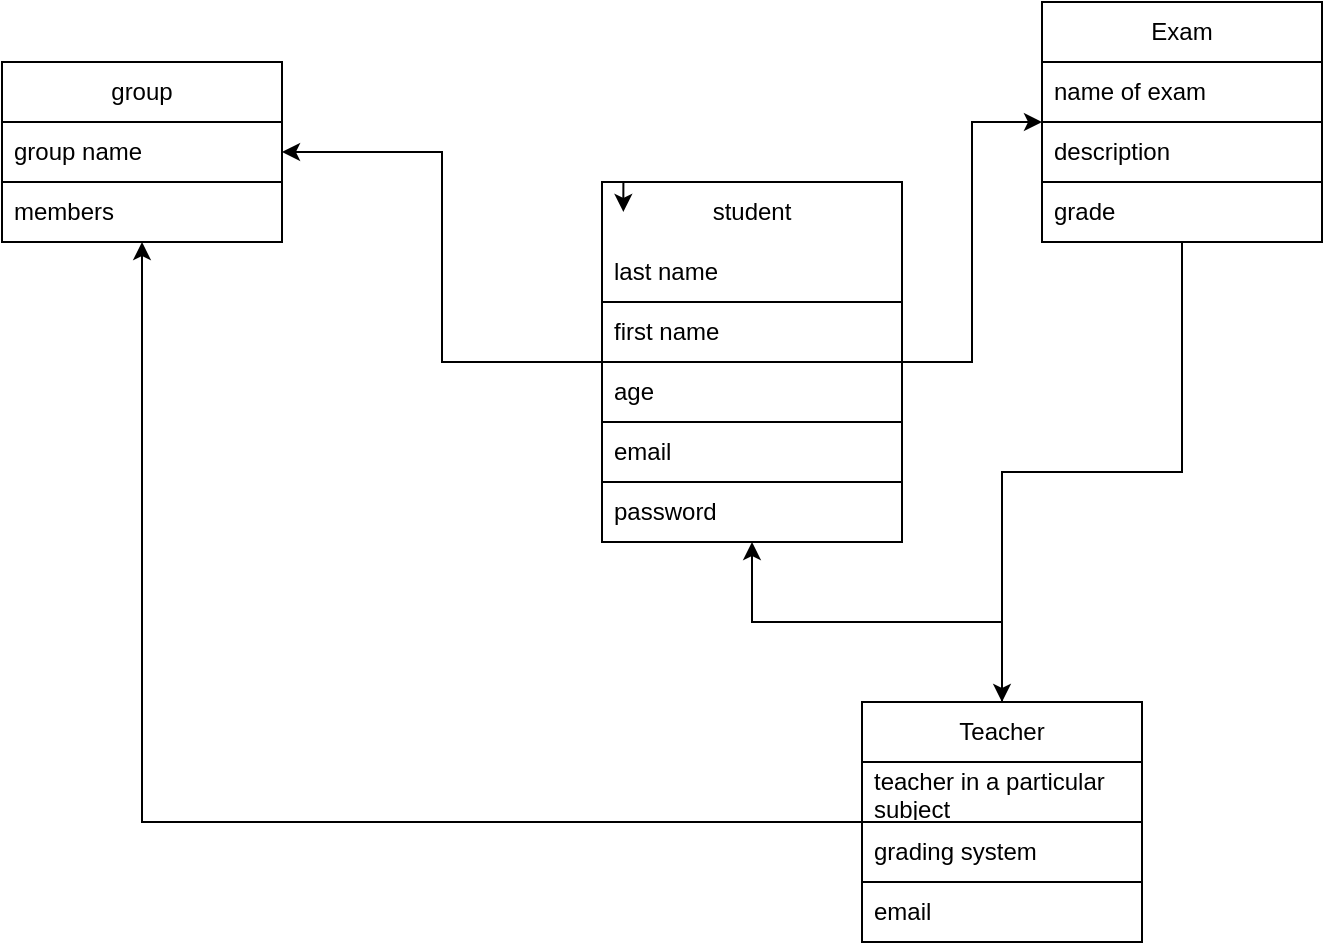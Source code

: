 <mxfile version="25.0.1">
  <diagram name="Страница — 1" id="pFxrQT-HMOXfp6u7-clN">
    <mxGraphModel dx="1002" dy="561" grid="1" gridSize="10" guides="1" tooltips="1" connect="1" arrows="1" fold="1" page="1" pageScale="1" pageWidth="827" pageHeight="1169" math="0" shadow="0">
      <root>
        <mxCell id="0" />
        <mxCell id="1" parent="0" />
        <mxCell id="aVLTqayFsirry-biDsSR-23" style="edgeStyle=orthogonalEdgeStyle;rounded=0;orthogonalLoop=1;jettySize=auto;html=1;" edge="1" parent="1" source="aVLTqayFsirry-biDsSR-2" target="aVLTqayFsirry-biDsSR-18">
          <mxGeometry relative="1" as="geometry" />
        </mxCell>
        <mxCell id="aVLTqayFsirry-biDsSR-28" style="edgeStyle=orthogonalEdgeStyle;rounded=0;orthogonalLoop=1;jettySize=auto;html=1;" edge="1" parent="1" source="aVLTqayFsirry-biDsSR-2" target="aVLTqayFsirry-biDsSR-24">
          <mxGeometry relative="1" as="geometry" />
        </mxCell>
        <mxCell id="aVLTqayFsirry-biDsSR-2" value="student" style="swimlane;fontStyle=0;childLayout=stackLayout;horizontal=1;startSize=30;horizontalStack=0;resizeParent=1;resizeParentMax=0;resizeLast=0;collapsible=1;marginBottom=0;whiteSpace=wrap;html=1;glass=0;rounded=0;swimlaneLine=0;shadow=0;" vertex="1" parent="1">
          <mxGeometry x="350" y="200" width="150" height="180" as="geometry">
            <mxRectangle x="340" y="170" width="80" height="30" as="alternateBounds" />
          </mxGeometry>
        </mxCell>
        <mxCell id="aVLTqayFsirry-biDsSR-3" value="last name" style="text;strokeColor=none;fillColor=none;align=left;verticalAlign=middle;spacingLeft=4;spacingRight=4;overflow=hidden;points=[[0,0.5],[1,0.5]];portConstraint=eastwest;rotatable=0;whiteSpace=wrap;html=1;" vertex="1" parent="aVLTqayFsirry-biDsSR-2">
          <mxGeometry y="30" width="150" height="30" as="geometry" />
        </mxCell>
        <mxCell id="aVLTqayFsirry-biDsSR-4" value="first name" style="text;strokeColor=default;fillColor=none;align=left;verticalAlign=middle;spacingLeft=4;spacingRight=4;overflow=hidden;points=[[0,0.5],[1,0.5]];portConstraint=eastwest;rotatable=0;whiteSpace=wrap;html=1;" vertex="1" parent="aVLTqayFsirry-biDsSR-2">
          <mxGeometry y="60" width="150" height="30" as="geometry" />
        </mxCell>
        <mxCell id="aVLTqayFsirry-biDsSR-16" value="age" style="text;strokeColor=none;fillColor=none;align=left;verticalAlign=middle;spacingLeft=4;spacingRight=4;overflow=hidden;points=[[0,0.5],[1,0.5]];portConstraint=eastwest;rotatable=0;whiteSpace=wrap;html=1;" vertex="1" parent="aVLTqayFsirry-biDsSR-2">
          <mxGeometry y="90" width="150" height="30" as="geometry" />
        </mxCell>
        <mxCell id="aVLTqayFsirry-biDsSR-17" value="email" style="text;strokeColor=default;fillColor=none;align=left;verticalAlign=middle;spacingLeft=4;spacingRight=4;overflow=hidden;points=[[0,0.5],[1,0.5]];portConstraint=eastwest;rotatable=0;whiteSpace=wrap;html=1;" vertex="1" parent="aVLTqayFsirry-biDsSR-2">
          <mxGeometry y="120" width="150" height="30" as="geometry" />
        </mxCell>
        <mxCell id="aVLTqayFsirry-biDsSR-5" value="password" style="text;strokeColor=none;fillColor=none;align=left;verticalAlign=middle;spacingLeft=4;spacingRight=4;overflow=hidden;points=[[0,0.5],[1,0.5]];portConstraint=eastwest;rotatable=0;whiteSpace=wrap;html=1;" vertex="1" parent="aVLTqayFsirry-biDsSR-2">
          <mxGeometry y="150" width="150" height="30" as="geometry" />
        </mxCell>
        <mxCell id="aVLTqayFsirry-biDsSR-10" style="edgeStyle=orthogonalEdgeStyle;rounded=0;orthogonalLoop=1;jettySize=auto;html=1;exitX=0;exitY=0;exitDx=0;exitDy=0;entryX=0.071;entryY=0.083;entryDx=0;entryDy=0;entryPerimeter=0;" edge="1" parent="1" source="aVLTqayFsirry-biDsSR-2" target="aVLTqayFsirry-biDsSR-2">
          <mxGeometry relative="1" as="geometry" />
        </mxCell>
        <mxCell id="aVLTqayFsirry-biDsSR-33" style="edgeStyle=orthogonalEdgeStyle;rounded=0;orthogonalLoop=1;jettySize=auto;html=1;" edge="1" parent="1" source="aVLTqayFsirry-biDsSR-18" target="aVLTqayFsirry-biDsSR-29">
          <mxGeometry relative="1" as="geometry" />
        </mxCell>
        <mxCell id="aVLTqayFsirry-biDsSR-18" value="Exam" style="swimlane;fontStyle=0;childLayout=stackLayout;horizontal=1;startSize=30;horizontalStack=0;resizeParent=1;resizeParentMax=0;resizeLast=0;collapsible=1;marginBottom=0;whiteSpace=wrap;html=1;" vertex="1" parent="1">
          <mxGeometry x="570" y="110" width="140" height="120" as="geometry" />
        </mxCell>
        <mxCell id="aVLTqayFsirry-biDsSR-19" value="name of exam" style="text;strokeColor=none;fillColor=none;align=left;verticalAlign=middle;spacingLeft=4;spacingRight=4;overflow=hidden;points=[[0,0.5],[1,0.5]];portConstraint=eastwest;rotatable=0;whiteSpace=wrap;html=1;" vertex="1" parent="aVLTqayFsirry-biDsSR-18">
          <mxGeometry y="30" width="140" height="30" as="geometry" />
        </mxCell>
        <mxCell id="aVLTqayFsirry-biDsSR-20" value="description" style="text;strokeColor=default;fillColor=none;align=left;verticalAlign=middle;spacingLeft=4;spacingRight=4;overflow=hidden;points=[[0,0.5],[1,0.5]];portConstraint=eastwest;rotatable=0;whiteSpace=wrap;html=1;" vertex="1" parent="aVLTqayFsirry-biDsSR-18">
          <mxGeometry y="60" width="140" height="30" as="geometry" />
        </mxCell>
        <mxCell id="aVLTqayFsirry-biDsSR-21" value="grade" style="text;strokeColor=none;fillColor=none;align=left;verticalAlign=middle;spacingLeft=4;spacingRight=4;overflow=hidden;points=[[0,0.5],[1,0.5]];portConstraint=eastwest;rotatable=0;whiteSpace=wrap;html=1;" vertex="1" parent="aVLTqayFsirry-biDsSR-18">
          <mxGeometry y="90" width="140" height="30" as="geometry" />
        </mxCell>
        <mxCell id="aVLTqayFsirry-biDsSR-24" value="group" style="swimlane;fontStyle=0;childLayout=stackLayout;horizontal=1;startSize=30;horizontalStack=0;resizeParent=1;resizeParentMax=0;resizeLast=0;collapsible=1;marginBottom=0;whiteSpace=wrap;html=1;" vertex="1" parent="1">
          <mxGeometry x="50" y="140" width="140" height="90" as="geometry" />
        </mxCell>
        <mxCell id="aVLTqayFsirry-biDsSR-25" value="group name" style="text;strokeColor=none;fillColor=none;align=left;verticalAlign=middle;spacingLeft=4;spacingRight=4;overflow=hidden;points=[[0,0.5],[1,0.5]];portConstraint=eastwest;rotatable=0;whiteSpace=wrap;html=1;" vertex="1" parent="aVLTqayFsirry-biDsSR-24">
          <mxGeometry y="30" width="140" height="30" as="geometry" />
        </mxCell>
        <mxCell id="aVLTqayFsirry-biDsSR-26" value="members" style="text;strokeColor=default;fillColor=none;align=left;verticalAlign=middle;spacingLeft=4;spacingRight=4;overflow=hidden;points=[[0,0.5],[1,0.5]];portConstraint=eastwest;rotatable=0;whiteSpace=wrap;html=1;" vertex="1" parent="aVLTqayFsirry-biDsSR-24">
          <mxGeometry y="60" width="140" height="30" as="geometry" />
        </mxCell>
        <mxCell id="aVLTqayFsirry-biDsSR-34" style="edgeStyle=orthogonalEdgeStyle;rounded=0;orthogonalLoop=1;jettySize=auto;html=1;" edge="1" parent="1" source="aVLTqayFsirry-biDsSR-29" target="aVLTqayFsirry-biDsSR-2">
          <mxGeometry relative="1" as="geometry" />
        </mxCell>
        <mxCell id="aVLTqayFsirry-biDsSR-35" style="edgeStyle=orthogonalEdgeStyle;rounded=0;orthogonalLoop=1;jettySize=auto;html=1;" edge="1" parent="1" source="aVLTqayFsirry-biDsSR-29" target="aVLTqayFsirry-biDsSR-24">
          <mxGeometry relative="1" as="geometry" />
        </mxCell>
        <mxCell id="aVLTqayFsirry-biDsSR-29" value="Teacher" style="swimlane;fontStyle=0;childLayout=stackLayout;horizontal=1;startSize=30;horizontalStack=0;resizeParent=1;resizeParentMax=0;resizeLast=0;collapsible=1;marginBottom=0;whiteSpace=wrap;html=1;strokeWidth=1;" vertex="1" parent="1">
          <mxGeometry x="480" y="460" width="140" height="120" as="geometry" />
        </mxCell>
        <mxCell id="aVLTqayFsirry-biDsSR-30" value="teacher in a particular subject" style="text;strokeColor=default;fillColor=none;align=left;verticalAlign=middle;spacingLeft=4;spacingRight=4;overflow=hidden;points=[[0,0.5],[1,0.5]];portConstraint=eastwest;rotatable=0;whiteSpace=wrap;html=1;" vertex="1" parent="aVLTqayFsirry-biDsSR-29">
          <mxGeometry y="30" width="140" height="30" as="geometry" />
        </mxCell>
        <mxCell id="aVLTqayFsirry-biDsSR-31" value="grading system" style="text;strokeColor=default;fillColor=none;align=left;verticalAlign=middle;spacingLeft=4;spacingRight=4;overflow=hidden;points=[[0,0.5],[1,0.5]];portConstraint=eastwest;rotatable=0;whiteSpace=wrap;html=1;strokeWidth=1;" vertex="1" parent="aVLTqayFsirry-biDsSR-29">
          <mxGeometry y="60" width="140" height="30" as="geometry" />
        </mxCell>
        <mxCell id="aVLTqayFsirry-biDsSR-32" value="email" style="text;strokeColor=default;fillColor=none;align=left;verticalAlign=middle;spacingLeft=4;spacingRight=4;overflow=hidden;points=[[0,0.5],[1,0.5]];portConstraint=eastwest;rotatable=0;whiteSpace=wrap;html=1;" vertex="1" parent="aVLTqayFsirry-biDsSR-29">
          <mxGeometry y="90" width="140" height="30" as="geometry" />
        </mxCell>
      </root>
    </mxGraphModel>
  </diagram>
</mxfile>
